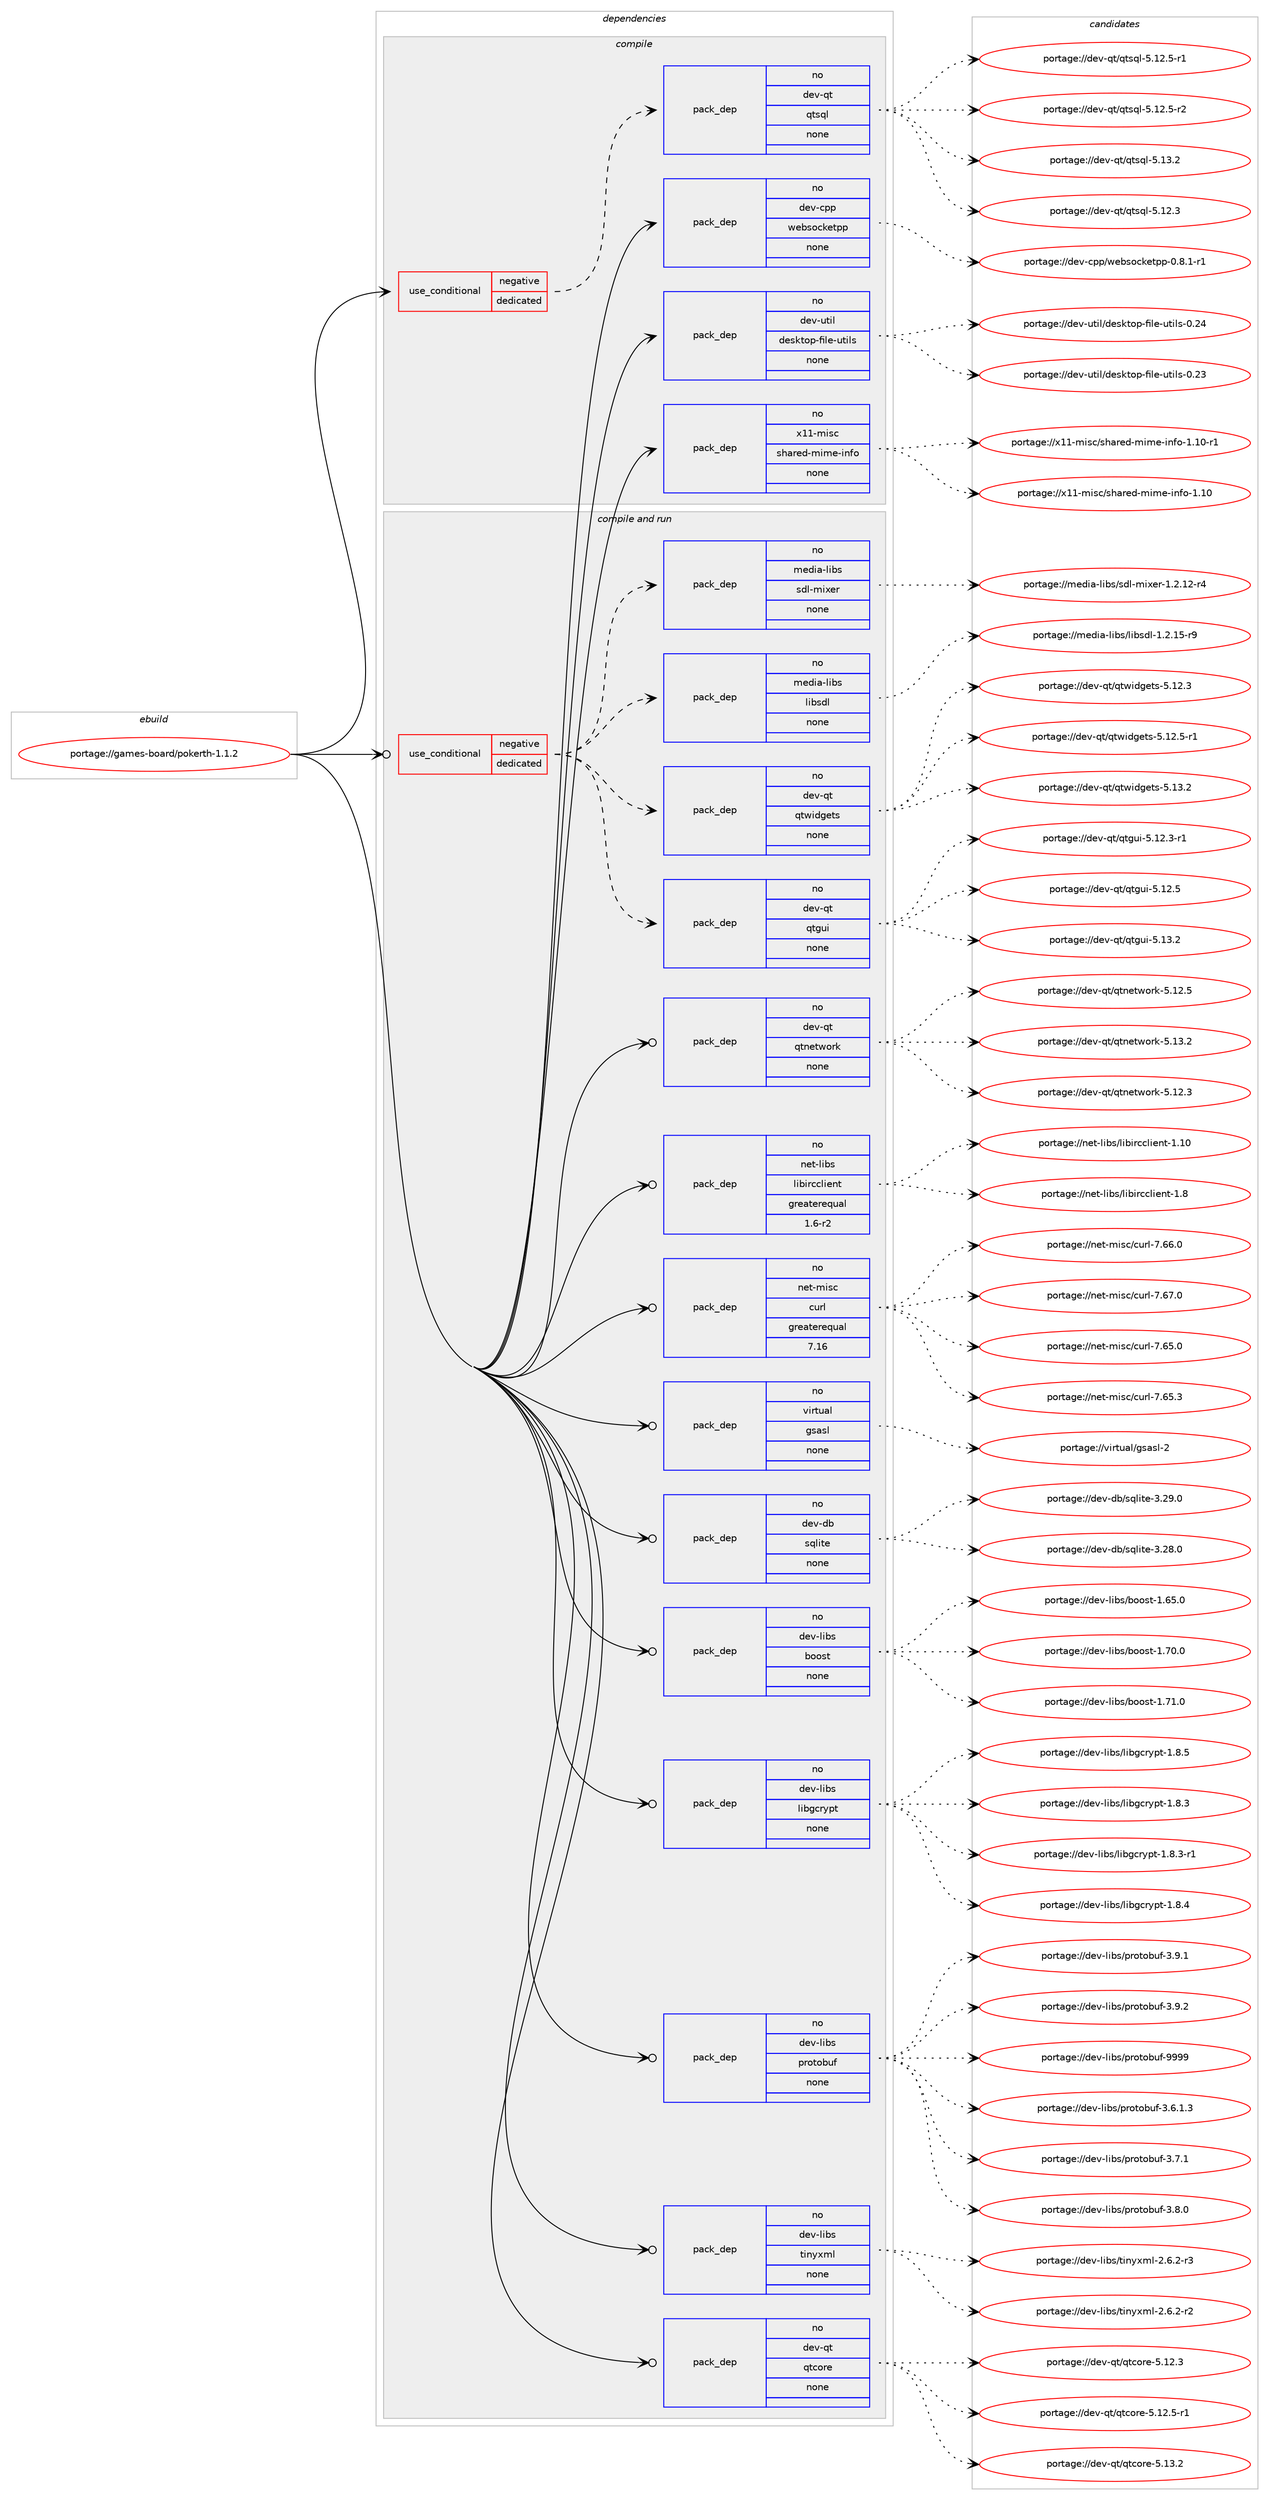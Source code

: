 digraph prolog {

# *************
# Graph options
# *************

newrank=true;
concentrate=true;
compound=true;
graph [rankdir=LR,fontname=Helvetica,fontsize=10,ranksep=1.5];#, ranksep=2.5, nodesep=0.2];
edge  [arrowhead=vee];
node  [fontname=Helvetica,fontsize=10];

# **********
# The ebuild
# **********

subgraph cluster_leftcol {
color=gray;
rank=same;
label=<<i>ebuild</i>>;
id [label="portage://games-board/pokerth-1.1.2", color=red, width=4, href="../games-board/pokerth-1.1.2.svg"];
}

# ****************
# The dependencies
# ****************

subgraph cluster_midcol {
color=gray;
label=<<i>dependencies</i>>;
subgraph cluster_compile {
fillcolor="#eeeeee";
style=filled;
label=<<i>compile</i>>;
subgraph cond72751 {
dependency270805 [label=<<TABLE BORDER="0" CELLBORDER="1" CELLSPACING="0" CELLPADDING="4"><TR><TD ROWSPAN="3" CELLPADDING="10">use_conditional</TD></TR><TR><TD>negative</TD></TR><TR><TD>dedicated</TD></TR></TABLE>>, shape=none, color=red];
subgraph pack194244 {
dependency270806 [label=<<TABLE BORDER="0" CELLBORDER="1" CELLSPACING="0" CELLPADDING="4" WIDTH="220"><TR><TD ROWSPAN="6" CELLPADDING="30">pack_dep</TD></TR><TR><TD WIDTH="110">no</TD></TR><TR><TD>dev-qt</TD></TR><TR><TD>qtsql</TD></TR><TR><TD>none</TD></TR><TR><TD></TD></TR></TABLE>>, shape=none, color=blue];
}
dependency270805:e -> dependency270806:w [weight=20,style="dashed",arrowhead="vee"];
}
id:e -> dependency270805:w [weight=20,style="solid",arrowhead="vee"];
subgraph pack194245 {
dependency270807 [label=<<TABLE BORDER="0" CELLBORDER="1" CELLSPACING="0" CELLPADDING="4" WIDTH="220"><TR><TD ROWSPAN="6" CELLPADDING="30">pack_dep</TD></TR><TR><TD WIDTH="110">no</TD></TR><TR><TD>dev-cpp</TD></TR><TR><TD>websocketpp</TD></TR><TR><TD>none</TD></TR><TR><TD></TD></TR></TABLE>>, shape=none, color=blue];
}
id:e -> dependency270807:w [weight=20,style="solid",arrowhead="vee"];
subgraph pack194246 {
dependency270808 [label=<<TABLE BORDER="0" CELLBORDER="1" CELLSPACING="0" CELLPADDING="4" WIDTH="220"><TR><TD ROWSPAN="6" CELLPADDING="30">pack_dep</TD></TR><TR><TD WIDTH="110">no</TD></TR><TR><TD>dev-util</TD></TR><TR><TD>desktop-file-utils</TD></TR><TR><TD>none</TD></TR><TR><TD></TD></TR></TABLE>>, shape=none, color=blue];
}
id:e -> dependency270808:w [weight=20,style="solid",arrowhead="vee"];
subgraph pack194247 {
dependency270809 [label=<<TABLE BORDER="0" CELLBORDER="1" CELLSPACING="0" CELLPADDING="4" WIDTH="220"><TR><TD ROWSPAN="6" CELLPADDING="30">pack_dep</TD></TR><TR><TD WIDTH="110">no</TD></TR><TR><TD>x11-misc</TD></TR><TR><TD>shared-mime-info</TD></TR><TR><TD>none</TD></TR><TR><TD></TD></TR></TABLE>>, shape=none, color=blue];
}
id:e -> dependency270809:w [weight=20,style="solid",arrowhead="vee"];
}
subgraph cluster_compileandrun {
fillcolor="#eeeeee";
style=filled;
label=<<i>compile and run</i>>;
subgraph cond72752 {
dependency270810 [label=<<TABLE BORDER="0" CELLBORDER="1" CELLSPACING="0" CELLPADDING="4"><TR><TD ROWSPAN="3" CELLPADDING="10">use_conditional</TD></TR><TR><TD>negative</TD></TR><TR><TD>dedicated</TD></TR></TABLE>>, shape=none, color=red];
subgraph pack194248 {
dependency270811 [label=<<TABLE BORDER="0" CELLBORDER="1" CELLSPACING="0" CELLPADDING="4" WIDTH="220"><TR><TD ROWSPAN="6" CELLPADDING="30">pack_dep</TD></TR><TR><TD WIDTH="110">no</TD></TR><TR><TD>dev-qt</TD></TR><TR><TD>qtgui</TD></TR><TR><TD>none</TD></TR><TR><TD></TD></TR></TABLE>>, shape=none, color=blue];
}
dependency270810:e -> dependency270811:w [weight=20,style="dashed",arrowhead="vee"];
subgraph pack194249 {
dependency270812 [label=<<TABLE BORDER="0" CELLBORDER="1" CELLSPACING="0" CELLPADDING="4" WIDTH="220"><TR><TD ROWSPAN="6" CELLPADDING="30">pack_dep</TD></TR><TR><TD WIDTH="110">no</TD></TR><TR><TD>dev-qt</TD></TR><TR><TD>qtwidgets</TD></TR><TR><TD>none</TD></TR><TR><TD></TD></TR></TABLE>>, shape=none, color=blue];
}
dependency270810:e -> dependency270812:w [weight=20,style="dashed",arrowhead="vee"];
subgraph pack194250 {
dependency270813 [label=<<TABLE BORDER="0" CELLBORDER="1" CELLSPACING="0" CELLPADDING="4" WIDTH="220"><TR><TD ROWSPAN="6" CELLPADDING="30">pack_dep</TD></TR><TR><TD WIDTH="110">no</TD></TR><TR><TD>media-libs</TD></TR><TR><TD>libsdl</TD></TR><TR><TD>none</TD></TR><TR><TD></TD></TR></TABLE>>, shape=none, color=blue];
}
dependency270810:e -> dependency270813:w [weight=20,style="dashed",arrowhead="vee"];
subgraph pack194251 {
dependency270814 [label=<<TABLE BORDER="0" CELLBORDER="1" CELLSPACING="0" CELLPADDING="4" WIDTH="220"><TR><TD ROWSPAN="6" CELLPADDING="30">pack_dep</TD></TR><TR><TD WIDTH="110">no</TD></TR><TR><TD>media-libs</TD></TR><TR><TD>sdl-mixer</TD></TR><TR><TD>none</TD></TR><TR><TD></TD></TR></TABLE>>, shape=none, color=blue];
}
dependency270810:e -> dependency270814:w [weight=20,style="dashed",arrowhead="vee"];
}
id:e -> dependency270810:w [weight=20,style="solid",arrowhead="odotvee"];
subgraph pack194252 {
dependency270815 [label=<<TABLE BORDER="0" CELLBORDER="1" CELLSPACING="0" CELLPADDING="4" WIDTH="220"><TR><TD ROWSPAN="6" CELLPADDING="30">pack_dep</TD></TR><TR><TD WIDTH="110">no</TD></TR><TR><TD>dev-db</TD></TR><TR><TD>sqlite</TD></TR><TR><TD>none</TD></TR><TR><TD></TD></TR></TABLE>>, shape=none, color=blue];
}
id:e -> dependency270815:w [weight=20,style="solid",arrowhead="odotvee"];
subgraph pack194253 {
dependency270816 [label=<<TABLE BORDER="0" CELLBORDER="1" CELLSPACING="0" CELLPADDING="4" WIDTH="220"><TR><TD ROWSPAN="6" CELLPADDING="30">pack_dep</TD></TR><TR><TD WIDTH="110">no</TD></TR><TR><TD>dev-libs</TD></TR><TR><TD>boost</TD></TR><TR><TD>none</TD></TR><TR><TD></TD></TR></TABLE>>, shape=none, color=blue];
}
id:e -> dependency270816:w [weight=20,style="solid",arrowhead="odotvee"];
subgraph pack194254 {
dependency270817 [label=<<TABLE BORDER="0" CELLBORDER="1" CELLSPACING="0" CELLPADDING="4" WIDTH="220"><TR><TD ROWSPAN="6" CELLPADDING="30">pack_dep</TD></TR><TR><TD WIDTH="110">no</TD></TR><TR><TD>dev-libs</TD></TR><TR><TD>libgcrypt</TD></TR><TR><TD>none</TD></TR><TR><TD></TD></TR></TABLE>>, shape=none, color=blue];
}
id:e -> dependency270817:w [weight=20,style="solid",arrowhead="odotvee"];
subgraph pack194255 {
dependency270818 [label=<<TABLE BORDER="0" CELLBORDER="1" CELLSPACING="0" CELLPADDING="4" WIDTH="220"><TR><TD ROWSPAN="6" CELLPADDING="30">pack_dep</TD></TR><TR><TD WIDTH="110">no</TD></TR><TR><TD>dev-libs</TD></TR><TR><TD>protobuf</TD></TR><TR><TD>none</TD></TR><TR><TD></TD></TR></TABLE>>, shape=none, color=blue];
}
id:e -> dependency270818:w [weight=20,style="solid",arrowhead="odotvee"];
subgraph pack194256 {
dependency270819 [label=<<TABLE BORDER="0" CELLBORDER="1" CELLSPACING="0" CELLPADDING="4" WIDTH="220"><TR><TD ROWSPAN="6" CELLPADDING="30">pack_dep</TD></TR><TR><TD WIDTH="110">no</TD></TR><TR><TD>dev-libs</TD></TR><TR><TD>tinyxml</TD></TR><TR><TD>none</TD></TR><TR><TD></TD></TR></TABLE>>, shape=none, color=blue];
}
id:e -> dependency270819:w [weight=20,style="solid",arrowhead="odotvee"];
subgraph pack194257 {
dependency270820 [label=<<TABLE BORDER="0" CELLBORDER="1" CELLSPACING="0" CELLPADDING="4" WIDTH="220"><TR><TD ROWSPAN="6" CELLPADDING="30">pack_dep</TD></TR><TR><TD WIDTH="110">no</TD></TR><TR><TD>dev-qt</TD></TR><TR><TD>qtcore</TD></TR><TR><TD>none</TD></TR><TR><TD></TD></TR></TABLE>>, shape=none, color=blue];
}
id:e -> dependency270820:w [weight=20,style="solid",arrowhead="odotvee"];
subgraph pack194258 {
dependency270821 [label=<<TABLE BORDER="0" CELLBORDER="1" CELLSPACING="0" CELLPADDING="4" WIDTH="220"><TR><TD ROWSPAN="6" CELLPADDING="30">pack_dep</TD></TR><TR><TD WIDTH="110">no</TD></TR><TR><TD>dev-qt</TD></TR><TR><TD>qtnetwork</TD></TR><TR><TD>none</TD></TR><TR><TD></TD></TR></TABLE>>, shape=none, color=blue];
}
id:e -> dependency270821:w [weight=20,style="solid",arrowhead="odotvee"];
subgraph pack194259 {
dependency270822 [label=<<TABLE BORDER="0" CELLBORDER="1" CELLSPACING="0" CELLPADDING="4" WIDTH="220"><TR><TD ROWSPAN="6" CELLPADDING="30">pack_dep</TD></TR><TR><TD WIDTH="110">no</TD></TR><TR><TD>net-libs</TD></TR><TR><TD>libircclient</TD></TR><TR><TD>greaterequal</TD></TR><TR><TD>1.6-r2</TD></TR></TABLE>>, shape=none, color=blue];
}
id:e -> dependency270822:w [weight=20,style="solid",arrowhead="odotvee"];
subgraph pack194260 {
dependency270823 [label=<<TABLE BORDER="0" CELLBORDER="1" CELLSPACING="0" CELLPADDING="4" WIDTH="220"><TR><TD ROWSPAN="6" CELLPADDING="30">pack_dep</TD></TR><TR><TD WIDTH="110">no</TD></TR><TR><TD>net-misc</TD></TR><TR><TD>curl</TD></TR><TR><TD>greaterequal</TD></TR><TR><TD>7.16</TD></TR></TABLE>>, shape=none, color=blue];
}
id:e -> dependency270823:w [weight=20,style="solid",arrowhead="odotvee"];
subgraph pack194261 {
dependency270824 [label=<<TABLE BORDER="0" CELLBORDER="1" CELLSPACING="0" CELLPADDING="4" WIDTH="220"><TR><TD ROWSPAN="6" CELLPADDING="30">pack_dep</TD></TR><TR><TD WIDTH="110">no</TD></TR><TR><TD>virtual</TD></TR><TR><TD>gsasl</TD></TR><TR><TD>none</TD></TR><TR><TD></TD></TR></TABLE>>, shape=none, color=blue];
}
id:e -> dependency270824:w [weight=20,style="solid",arrowhead="odotvee"];
}
subgraph cluster_run {
fillcolor="#eeeeee";
style=filled;
label=<<i>run</i>>;
}
}

# **************
# The candidates
# **************

subgraph cluster_choices {
rank=same;
color=gray;
label=<<i>candidates</i>>;

subgraph choice194244 {
color=black;
nodesep=1;
choiceportage100101118451131164711311611511310845534649504651 [label="portage://dev-qt/qtsql-5.12.3", color=red, width=4,href="../dev-qt/qtsql-5.12.3.svg"];
choiceportage1001011184511311647113116115113108455346495046534511449 [label="portage://dev-qt/qtsql-5.12.5-r1", color=red, width=4,href="../dev-qt/qtsql-5.12.5-r1.svg"];
choiceportage1001011184511311647113116115113108455346495046534511450 [label="portage://dev-qt/qtsql-5.12.5-r2", color=red, width=4,href="../dev-qt/qtsql-5.12.5-r2.svg"];
choiceportage100101118451131164711311611511310845534649514650 [label="portage://dev-qt/qtsql-5.13.2", color=red, width=4,href="../dev-qt/qtsql-5.13.2.svg"];
dependency270806:e -> choiceportage100101118451131164711311611511310845534649504651:w [style=dotted,weight="100"];
dependency270806:e -> choiceportage1001011184511311647113116115113108455346495046534511449:w [style=dotted,weight="100"];
dependency270806:e -> choiceportage1001011184511311647113116115113108455346495046534511450:w [style=dotted,weight="100"];
dependency270806:e -> choiceportage100101118451131164711311611511310845534649514650:w [style=dotted,weight="100"];
}
subgraph choice194245 {
color=black;
nodesep=1;
choiceportage10010111845991121124711910198115111991071011161121124548465646494511449 [label="portage://dev-cpp/websocketpp-0.8.1-r1", color=red, width=4,href="../dev-cpp/websocketpp-0.8.1-r1.svg"];
dependency270807:e -> choiceportage10010111845991121124711910198115111991071011161121124548465646494511449:w [style=dotted,weight="100"];
}
subgraph choice194246 {
color=black;
nodesep=1;
choiceportage100101118451171161051084710010111510711611111245102105108101451171161051081154548465051 [label="portage://dev-util/desktop-file-utils-0.23", color=red, width=4,href="../dev-util/desktop-file-utils-0.23.svg"];
choiceportage100101118451171161051084710010111510711611111245102105108101451171161051081154548465052 [label="portage://dev-util/desktop-file-utils-0.24", color=red, width=4,href="../dev-util/desktop-file-utils-0.24.svg"];
dependency270808:e -> choiceportage100101118451171161051084710010111510711611111245102105108101451171161051081154548465051:w [style=dotted,weight="100"];
dependency270808:e -> choiceportage100101118451171161051084710010111510711611111245102105108101451171161051081154548465052:w [style=dotted,weight="100"];
}
subgraph choice194247 {
color=black;
nodesep=1;
choiceportage12049494510910511599471151049711410110045109105109101451051101021114549464948 [label="portage://x11-misc/shared-mime-info-1.10", color=red, width=4,href="../x11-misc/shared-mime-info-1.10.svg"];
choiceportage120494945109105115994711510497114101100451091051091014510511010211145494649484511449 [label="portage://x11-misc/shared-mime-info-1.10-r1", color=red, width=4,href="../x11-misc/shared-mime-info-1.10-r1.svg"];
dependency270809:e -> choiceportage12049494510910511599471151049711410110045109105109101451051101021114549464948:w [style=dotted,weight="100"];
dependency270809:e -> choiceportage120494945109105115994711510497114101100451091051091014510511010211145494649484511449:w [style=dotted,weight="100"];
}
subgraph choice194248 {
color=black;
nodesep=1;
choiceportage1001011184511311647113116103117105455346495046514511449 [label="portage://dev-qt/qtgui-5.12.3-r1", color=red, width=4,href="../dev-qt/qtgui-5.12.3-r1.svg"];
choiceportage100101118451131164711311610311710545534649504653 [label="portage://dev-qt/qtgui-5.12.5", color=red, width=4,href="../dev-qt/qtgui-5.12.5.svg"];
choiceportage100101118451131164711311610311710545534649514650 [label="portage://dev-qt/qtgui-5.13.2", color=red, width=4,href="../dev-qt/qtgui-5.13.2.svg"];
dependency270811:e -> choiceportage1001011184511311647113116103117105455346495046514511449:w [style=dotted,weight="100"];
dependency270811:e -> choiceportage100101118451131164711311610311710545534649504653:w [style=dotted,weight="100"];
dependency270811:e -> choiceportage100101118451131164711311610311710545534649514650:w [style=dotted,weight="100"];
}
subgraph choice194249 {
color=black;
nodesep=1;
choiceportage100101118451131164711311611910510010310111611545534649504651 [label="portage://dev-qt/qtwidgets-5.12.3", color=red, width=4,href="../dev-qt/qtwidgets-5.12.3.svg"];
choiceportage1001011184511311647113116119105100103101116115455346495046534511449 [label="portage://dev-qt/qtwidgets-5.12.5-r1", color=red, width=4,href="../dev-qt/qtwidgets-5.12.5-r1.svg"];
choiceportage100101118451131164711311611910510010310111611545534649514650 [label="portage://dev-qt/qtwidgets-5.13.2", color=red, width=4,href="../dev-qt/qtwidgets-5.13.2.svg"];
dependency270812:e -> choiceportage100101118451131164711311611910510010310111611545534649504651:w [style=dotted,weight="100"];
dependency270812:e -> choiceportage1001011184511311647113116119105100103101116115455346495046534511449:w [style=dotted,weight="100"];
dependency270812:e -> choiceportage100101118451131164711311611910510010310111611545534649514650:w [style=dotted,weight="100"];
}
subgraph choice194250 {
color=black;
nodesep=1;
choiceportage1091011001059745108105981154710810598115100108454946504649534511457 [label="portage://media-libs/libsdl-1.2.15-r9", color=red, width=4,href="../media-libs/libsdl-1.2.15-r9.svg"];
dependency270813:e -> choiceportage1091011001059745108105981154710810598115100108454946504649534511457:w [style=dotted,weight="100"];
}
subgraph choice194251 {
color=black;
nodesep=1;
choiceportage1091011001059745108105981154711510010845109105120101114454946504649504511452 [label="portage://media-libs/sdl-mixer-1.2.12-r4", color=red, width=4,href="../media-libs/sdl-mixer-1.2.12-r4.svg"];
dependency270814:e -> choiceportage1091011001059745108105981154711510010845109105120101114454946504649504511452:w [style=dotted,weight="100"];
}
subgraph choice194252 {
color=black;
nodesep=1;
choiceportage10010111845100984711511310810511610145514650564648 [label="portage://dev-db/sqlite-3.28.0", color=red, width=4,href="../dev-db/sqlite-3.28.0.svg"];
choiceportage10010111845100984711511310810511610145514650574648 [label="portage://dev-db/sqlite-3.29.0", color=red, width=4,href="../dev-db/sqlite-3.29.0.svg"];
dependency270815:e -> choiceportage10010111845100984711511310810511610145514650564648:w [style=dotted,weight="100"];
dependency270815:e -> choiceportage10010111845100984711511310810511610145514650574648:w [style=dotted,weight="100"];
}
subgraph choice194253 {
color=black;
nodesep=1;
choiceportage1001011184510810598115479811111111511645494654534648 [label="portage://dev-libs/boost-1.65.0", color=red, width=4,href="../dev-libs/boost-1.65.0.svg"];
choiceportage1001011184510810598115479811111111511645494655484648 [label="portage://dev-libs/boost-1.70.0", color=red, width=4,href="../dev-libs/boost-1.70.0.svg"];
choiceportage1001011184510810598115479811111111511645494655494648 [label="portage://dev-libs/boost-1.71.0", color=red, width=4,href="../dev-libs/boost-1.71.0.svg"];
dependency270816:e -> choiceportage1001011184510810598115479811111111511645494654534648:w [style=dotted,weight="100"];
dependency270816:e -> choiceportage1001011184510810598115479811111111511645494655484648:w [style=dotted,weight="100"];
dependency270816:e -> choiceportage1001011184510810598115479811111111511645494655494648:w [style=dotted,weight="100"];
}
subgraph choice194254 {
color=black;
nodesep=1;
choiceportage1001011184510810598115471081059810399114121112116454946564651 [label="portage://dev-libs/libgcrypt-1.8.3", color=red, width=4,href="../dev-libs/libgcrypt-1.8.3.svg"];
choiceportage10010111845108105981154710810598103991141211121164549465646514511449 [label="portage://dev-libs/libgcrypt-1.8.3-r1", color=red, width=4,href="../dev-libs/libgcrypt-1.8.3-r1.svg"];
choiceportage1001011184510810598115471081059810399114121112116454946564652 [label="portage://dev-libs/libgcrypt-1.8.4", color=red, width=4,href="../dev-libs/libgcrypt-1.8.4.svg"];
choiceportage1001011184510810598115471081059810399114121112116454946564653 [label="portage://dev-libs/libgcrypt-1.8.5", color=red, width=4,href="../dev-libs/libgcrypt-1.8.5.svg"];
dependency270817:e -> choiceportage1001011184510810598115471081059810399114121112116454946564651:w [style=dotted,weight="100"];
dependency270817:e -> choiceportage10010111845108105981154710810598103991141211121164549465646514511449:w [style=dotted,weight="100"];
dependency270817:e -> choiceportage1001011184510810598115471081059810399114121112116454946564652:w [style=dotted,weight="100"];
dependency270817:e -> choiceportage1001011184510810598115471081059810399114121112116454946564653:w [style=dotted,weight="100"];
}
subgraph choice194255 {
color=black;
nodesep=1;
choiceportage100101118451081059811547112114111116111981171024551465446494651 [label="portage://dev-libs/protobuf-3.6.1.3", color=red, width=4,href="../dev-libs/protobuf-3.6.1.3.svg"];
choiceportage10010111845108105981154711211411111611198117102455146554649 [label="portage://dev-libs/protobuf-3.7.1", color=red, width=4,href="../dev-libs/protobuf-3.7.1.svg"];
choiceportage10010111845108105981154711211411111611198117102455146564648 [label="portage://dev-libs/protobuf-3.8.0", color=red, width=4,href="../dev-libs/protobuf-3.8.0.svg"];
choiceportage10010111845108105981154711211411111611198117102455146574649 [label="portage://dev-libs/protobuf-3.9.1", color=red, width=4,href="../dev-libs/protobuf-3.9.1.svg"];
choiceportage10010111845108105981154711211411111611198117102455146574650 [label="portage://dev-libs/protobuf-3.9.2", color=red, width=4,href="../dev-libs/protobuf-3.9.2.svg"];
choiceportage100101118451081059811547112114111116111981171024557575757 [label="portage://dev-libs/protobuf-9999", color=red, width=4,href="../dev-libs/protobuf-9999.svg"];
dependency270818:e -> choiceportage100101118451081059811547112114111116111981171024551465446494651:w [style=dotted,weight="100"];
dependency270818:e -> choiceportage10010111845108105981154711211411111611198117102455146554649:w [style=dotted,weight="100"];
dependency270818:e -> choiceportage10010111845108105981154711211411111611198117102455146564648:w [style=dotted,weight="100"];
dependency270818:e -> choiceportage10010111845108105981154711211411111611198117102455146574649:w [style=dotted,weight="100"];
dependency270818:e -> choiceportage10010111845108105981154711211411111611198117102455146574650:w [style=dotted,weight="100"];
dependency270818:e -> choiceportage100101118451081059811547112114111116111981171024557575757:w [style=dotted,weight="100"];
}
subgraph choice194256 {
color=black;
nodesep=1;
choiceportage1001011184510810598115471161051101211201091084550465446504511450 [label="portage://dev-libs/tinyxml-2.6.2-r2", color=red, width=4,href="../dev-libs/tinyxml-2.6.2-r2.svg"];
choiceportage1001011184510810598115471161051101211201091084550465446504511451 [label="portage://dev-libs/tinyxml-2.6.2-r3", color=red, width=4,href="../dev-libs/tinyxml-2.6.2-r3.svg"];
dependency270819:e -> choiceportage1001011184510810598115471161051101211201091084550465446504511450:w [style=dotted,weight="100"];
dependency270819:e -> choiceportage1001011184510810598115471161051101211201091084550465446504511451:w [style=dotted,weight="100"];
}
subgraph choice194257 {
color=black;
nodesep=1;
choiceportage10010111845113116471131169911111410145534649504651 [label="portage://dev-qt/qtcore-5.12.3", color=red, width=4,href="../dev-qt/qtcore-5.12.3.svg"];
choiceportage100101118451131164711311699111114101455346495046534511449 [label="portage://dev-qt/qtcore-5.12.5-r1", color=red, width=4,href="../dev-qt/qtcore-5.12.5-r1.svg"];
choiceportage10010111845113116471131169911111410145534649514650 [label="portage://dev-qt/qtcore-5.13.2", color=red, width=4,href="../dev-qt/qtcore-5.13.2.svg"];
dependency270820:e -> choiceportage10010111845113116471131169911111410145534649504651:w [style=dotted,weight="100"];
dependency270820:e -> choiceportage100101118451131164711311699111114101455346495046534511449:w [style=dotted,weight="100"];
dependency270820:e -> choiceportage10010111845113116471131169911111410145534649514650:w [style=dotted,weight="100"];
}
subgraph choice194258 {
color=black;
nodesep=1;
choiceportage100101118451131164711311611010111611911111410745534649504651 [label="portage://dev-qt/qtnetwork-5.12.3", color=red, width=4,href="../dev-qt/qtnetwork-5.12.3.svg"];
choiceportage100101118451131164711311611010111611911111410745534649504653 [label="portage://dev-qt/qtnetwork-5.12.5", color=red, width=4,href="../dev-qt/qtnetwork-5.12.5.svg"];
choiceportage100101118451131164711311611010111611911111410745534649514650 [label="portage://dev-qt/qtnetwork-5.13.2", color=red, width=4,href="../dev-qt/qtnetwork-5.13.2.svg"];
dependency270821:e -> choiceportage100101118451131164711311611010111611911111410745534649504651:w [style=dotted,weight="100"];
dependency270821:e -> choiceportage100101118451131164711311611010111611911111410745534649504653:w [style=dotted,weight="100"];
dependency270821:e -> choiceportage100101118451131164711311611010111611911111410745534649514650:w [style=dotted,weight="100"];
}
subgraph choice194259 {
color=black;
nodesep=1;
choiceportage1101011164510810598115471081059810511499991081051011101164549464948 [label="portage://net-libs/libircclient-1.10", color=red, width=4,href="../net-libs/libircclient-1.10.svg"];
choiceportage11010111645108105981154710810598105114999910810510111011645494656 [label="portage://net-libs/libircclient-1.8", color=red, width=4,href="../net-libs/libircclient-1.8.svg"];
dependency270822:e -> choiceportage1101011164510810598115471081059810511499991081051011101164549464948:w [style=dotted,weight="100"];
dependency270822:e -> choiceportage11010111645108105981154710810598105114999910810510111011645494656:w [style=dotted,weight="100"];
}
subgraph choice194260 {
color=black;
nodesep=1;
choiceportage1101011164510910511599479911711410845554654534648 [label="portage://net-misc/curl-7.65.0", color=red, width=4,href="../net-misc/curl-7.65.0.svg"];
choiceportage1101011164510910511599479911711410845554654534651 [label="portage://net-misc/curl-7.65.3", color=red, width=4,href="../net-misc/curl-7.65.3.svg"];
choiceportage1101011164510910511599479911711410845554654544648 [label="portage://net-misc/curl-7.66.0", color=red, width=4,href="../net-misc/curl-7.66.0.svg"];
choiceportage1101011164510910511599479911711410845554654554648 [label="portage://net-misc/curl-7.67.0", color=red, width=4,href="../net-misc/curl-7.67.0.svg"];
dependency270823:e -> choiceportage1101011164510910511599479911711410845554654534648:w [style=dotted,weight="100"];
dependency270823:e -> choiceportage1101011164510910511599479911711410845554654534651:w [style=dotted,weight="100"];
dependency270823:e -> choiceportage1101011164510910511599479911711410845554654544648:w [style=dotted,weight="100"];
dependency270823:e -> choiceportage1101011164510910511599479911711410845554654554648:w [style=dotted,weight="100"];
}
subgraph choice194261 {
color=black;
nodesep=1;
choiceportage1181051141161179710847103115971151084550 [label="portage://virtual/gsasl-2", color=red, width=4,href="../virtual/gsasl-2.svg"];
dependency270824:e -> choiceportage1181051141161179710847103115971151084550:w [style=dotted,weight="100"];
}
}

}
